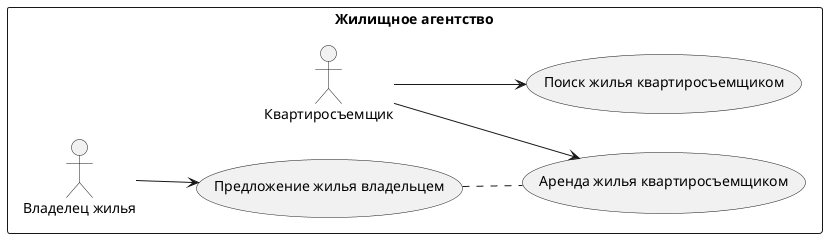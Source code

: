 @startuml Agency

left to right direction
skinparam packageStyle rectangle

rectangle "Жилищное агентство" {
    usecase (Поиск жилья квартиросъемщиком) as search
    usecase (Аренда жилья квартиросъемщиком) as rent
    usecase (Предложение жилья владельцем) as offer

    actor Квартиросъемщик as tenant
    actor :Владелец жилья: as owner

    tenant --> search
    tenant --> rent
    owner --> offer

    offer .. rent

}

@enduml
